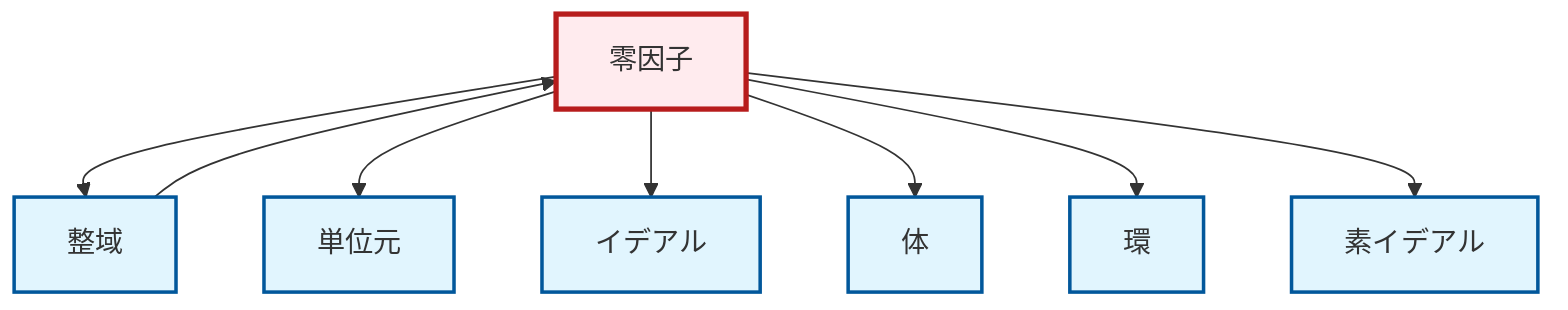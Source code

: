 graph TD
    classDef definition fill:#e1f5fe,stroke:#01579b,stroke-width:2px
    classDef theorem fill:#f3e5f5,stroke:#4a148c,stroke-width:2px
    classDef axiom fill:#fff3e0,stroke:#e65100,stroke-width:2px
    classDef example fill:#e8f5e9,stroke:#1b5e20,stroke-width:2px
    classDef current fill:#ffebee,stroke:#b71c1c,stroke-width:3px
    def-zero-divisor["零因子"]:::definition
    def-field["体"]:::definition
    def-ideal["イデアル"]:::definition
    def-integral-domain["整域"]:::definition
    def-prime-ideal["素イデアル"]:::definition
    def-identity-element["単位元"]:::definition
    def-ring["環"]:::definition
    def-zero-divisor --> def-integral-domain
    def-zero-divisor --> def-identity-element
    def-zero-divisor --> def-ideal
    def-integral-domain --> def-zero-divisor
    def-zero-divisor --> def-field
    def-zero-divisor --> def-ring
    def-zero-divisor --> def-prime-ideal
    class def-zero-divisor current